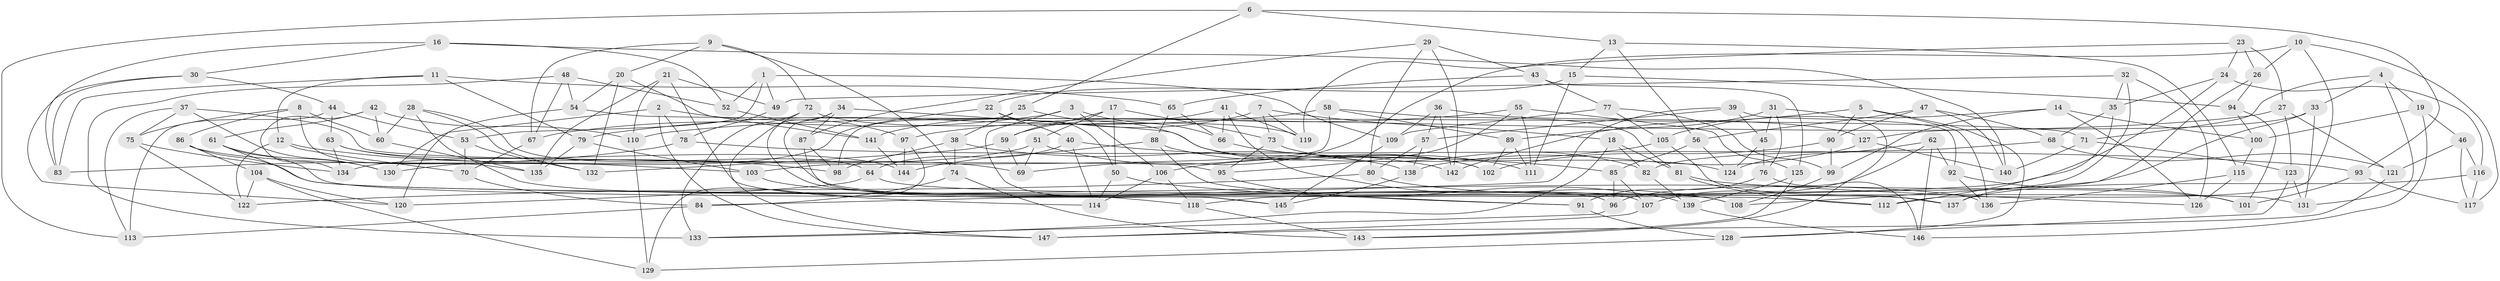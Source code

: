 // Generated by graph-tools (version 1.1) at 2025/02/03/09/25 03:02:56]
// undirected, 147 vertices, 294 edges
graph export_dot {
graph [start="1"]
  node [color=gray90,style=filled];
  1;
  2;
  3;
  4;
  5;
  6;
  7;
  8;
  9;
  10;
  11;
  12;
  13;
  14;
  15;
  16;
  17;
  18;
  19;
  20;
  21;
  22;
  23;
  24;
  25;
  26;
  27;
  28;
  29;
  30;
  31;
  32;
  33;
  34;
  35;
  36;
  37;
  38;
  39;
  40;
  41;
  42;
  43;
  44;
  45;
  46;
  47;
  48;
  49;
  50;
  51;
  52;
  53;
  54;
  55;
  56;
  57;
  58;
  59;
  60;
  61;
  62;
  63;
  64;
  65;
  66;
  67;
  68;
  69;
  70;
  71;
  72;
  73;
  74;
  75;
  76;
  77;
  78;
  79;
  80;
  81;
  82;
  83;
  84;
  85;
  86;
  87;
  88;
  89;
  90;
  91;
  92;
  93;
  94;
  95;
  96;
  97;
  98;
  99;
  100;
  101;
  102;
  103;
  104;
  105;
  106;
  107;
  108;
  109;
  110;
  111;
  112;
  113;
  114;
  115;
  116;
  117;
  118;
  119;
  120;
  121;
  122;
  123;
  124;
  125;
  126;
  127;
  128;
  129;
  130;
  131;
  132;
  133;
  134;
  135;
  136;
  137;
  138;
  139;
  140;
  141;
  142;
  143;
  144;
  145;
  146;
  147;
  1 -- 53;
  1 -- 52;
  1 -- 109;
  1 -- 49;
  2 -- 147;
  2 -- 97;
  2 -- 130;
  2 -- 78;
  3 -- 66;
  3 -- 145;
  3 -- 67;
  3 -- 106;
  4 -- 33;
  4 -- 131;
  4 -- 19;
  4 -- 71;
  5 -- 136;
  5 -- 142;
  5 -- 128;
  5 -- 90;
  6 -- 25;
  6 -- 113;
  6 -- 93;
  6 -- 13;
  7 -- 141;
  7 -- 18;
  7 -- 73;
  7 -- 119;
  8 -- 60;
  8 -- 135;
  8 -- 75;
  8 -- 86;
  9 -- 72;
  9 -- 74;
  9 -- 20;
  9 -- 67;
  10 -- 69;
  10 -- 112;
  10 -- 26;
  10 -- 117;
  11 -- 79;
  11 -- 83;
  11 -- 12;
  11 -- 65;
  12 -- 98;
  12 -- 122;
  12 -- 70;
  13 -- 115;
  13 -- 15;
  13 -- 56;
  14 -- 105;
  14 -- 99;
  14 -- 100;
  14 -- 126;
  15 -- 22;
  15 -- 111;
  15 -- 94;
  16 -- 30;
  16 -- 140;
  16 -- 52;
  16 -- 83;
  17 -- 59;
  17 -- 50;
  17 -- 73;
  17 -- 51;
  18 -- 133;
  18 -- 81;
  18 -- 82;
  19 -- 46;
  19 -- 100;
  19 -- 146;
  20 -- 132;
  20 -- 54;
  20 -- 141;
  21 -- 135;
  21 -- 114;
  21 -- 110;
  21 -- 49;
  22 -- 130;
  22 -- 50;
  22 -- 40;
  23 -- 26;
  23 -- 27;
  23 -- 119;
  23 -- 24;
  24 -- 116;
  24 -- 35;
  24 -- 118;
  25 -- 102;
  25 -- 98;
  25 -- 38;
  26 -- 94;
  26 -- 108;
  27 -- 121;
  27 -- 123;
  27 -- 110;
  28 -- 132;
  28 -- 136;
  28 -- 60;
  28 -- 64;
  29 -- 142;
  29 -- 80;
  29 -- 43;
  29 -- 87;
  30 -- 83;
  30 -- 120;
  30 -- 44;
  31 -- 89;
  31 -- 45;
  31 -- 143;
  31 -- 76;
  32 -- 137;
  32 -- 126;
  32 -- 35;
  32 -- 49;
  33 -- 96;
  33 -- 127;
  33 -- 131;
  34 -- 87;
  34 -- 124;
  34 -- 96;
  34 -- 107;
  35 -- 112;
  35 -- 68;
  36 -- 127;
  36 -- 142;
  36 -- 109;
  36 -- 57;
  37 -- 130;
  37 -- 95;
  37 -- 113;
  37 -- 75;
  38 -- 138;
  38 -- 74;
  38 -- 98;
  39 -- 57;
  39 -- 92;
  39 -- 84;
  39 -- 45;
  40 -- 114;
  40 -- 85;
  40 -- 64;
  41 -- 108;
  41 -- 59;
  41 -- 66;
  41 -- 119;
  42 -- 61;
  42 -- 134;
  42 -- 110;
  42 -- 60;
  43 -- 125;
  43 -- 77;
  43 -- 65;
  44 -- 53;
  44 -- 113;
  44 -- 63;
  45 -- 124;
  45 -- 76;
  46 -- 121;
  46 -- 117;
  46 -- 116;
  47 -- 140;
  47 -- 56;
  47 -- 90;
  47 -- 68;
  48 -- 67;
  48 -- 52;
  48 -- 133;
  48 -- 54;
  49 -- 78;
  50 -- 114;
  50 -- 91;
  51 -- 134;
  51 -- 69;
  51 -- 142;
  52 -- 141;
  53 -- 70;
  53 -- 132;
  54 -- 71;
  54 -- 120;
  55 -- 111;
  55 -- 97;
  55 -- 95;
  55 -- 125;
  56 -- 85;
  56 -- 124;
  57 -- 138;
  57 -- 80;
  58 -- 103;
  58 -- 79;
  58 -- 81;
  58 -- 89;
  59 -- 132;
  59 -- 69;
  60 -- 135;
  61 -- 131;
  61 -- 112;
  61 -- 130;
  62 -- 124;
  62 -- 146;
  62 -- 92;
  62 -- 107;
  63 -- 69;
  63 -- 144;
  63 -- 134;
  64 -- 108;
  64 -- 120;
  65 -- 88;
  65 -- 66;
  66 -- 111;
  67 -- 70;
  68 -- 121;
  68 -- 82;
  70 -- 84;
  71 -- 123;
  71 -- 140;
  72 -- 119;
  72 -- 133;
  72 -- 147;
  73 -- 95;
  73 -- 82;
  74 -- 84;
  74 -- 143;
  75 -- 134;
  75 -- 122;
  76 -- 146;
  76 -- 91;
  77 -- 99;
  77 -- 109;
  77 -- 105;
  78 -- 93;
  78 -- 83;
  79 -- 103;
  79 -- 135;
  80 -- 101;
  80 -- 122;
  81 -- 126;
  81 -- 112;
  82 -- 139;
  84 -- 113;
  85 -- 96;
  85 -- 107;
  86 -- 103;
  86 -- 104;
  86 -- 137;
  87 -- 98;
  87 -- 145;
  88 -- 102;
  88 -- 144;
  88 -- 91;
  89 -- 111;
  89 -- 102;
  90 -- 102;
  90 -- 99;
  91 -- 128;
  92 -- 136;
  92 -- 101;
  93 -- 117;
  93 -- 101;
  94 -- 100;
  94 -- 101;
  95 -- 139;
  96 -- 133;
  97 -- 129;
  97 -- 144;
  99 -- 108;
  100 -- 115;
  103 -- 118;
  104 -- 122;
  104 -- 120;
  104 -- 129;
  105 -- 137;
  105 -- 106;
  106 -- 118;
  106 -- 114;
  107 -- 147;
  109 -- 145;
  110 -- 129;
  115 -- 136;
  115 -- 126;
  116 -- 137;
  116 -- 117;
  118 -- 143;
  121 -- 147;
  123 -- 128;
  123 -- 131;
  125 -- 143;
  125 -- 139;
  127 -- 140;
  127 -- 138;
  128 -- 129;
  138 -- 145;
  139 -- 146;
  141 -- 144;
}
